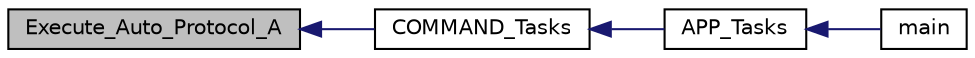 digraph "Execute_Auto_Protocol_A"
{
  edge [fontname="Helvetica",fontsize="10",labelfontname="Helvetica",labelfontsize="10"];
  node [fontname="Helvetica",fontsize="10",shape=record];
  rankdir="LR";
  Node740 [label="Execute_Auto_Protocol_A",height=0.2,width=0.4,color="black", fillcolor="grey75", style="filled", fontcolor="black"];
  Node740 -> Node741 [dir="back",color="midnightblue",fontsize="10",style="solid",fontname="Helvetica"];
  Node741 [label="COMMAND_Tasks",height=0.2,width=0.4,color="black", fillcolor="white", style="filled",URL="$inszt__commands_8c.html#a18253442833a6f9dcc1031492524596c"];
  Node741 -> Node742 [dir="back",color="midnightblue",fontsize="10",style="solid",fontname="Helvetica"];
  Node742 [label="APP_Tasks",height=0.2,width=0.4,color="black", fillcolor="white", style="filled",URL="$inszt__app_8c.html#a859aee46b660cfee47cfd45ce08f6862"];
  Node742 -> Node743 [dir="back",color="midnightblue",fontsize="10",style="solid",fontname="Helvetica"];
  Node743 [label="main",height=0.2,width=0.4,color="black", fillcolor="white", style="filled",URL="$inszt__main_8c.html#a840291bc02cba5474a4cb46a9b9566fe"];
}
